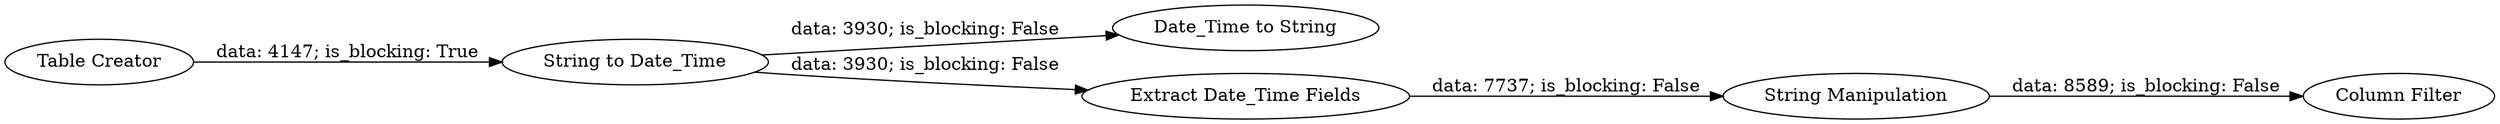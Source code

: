 digraph {
	"-6999391282135604447_6" [label="Date_Time to String"]
	"-6999391282135604447_1" [label="Table Creator"]
	"-6999391282135604447_2" [label="String to Date_Time"]
	"-6999391282135604447_3" [label="Extract Date_Time Fields"]
	"-6999391282135604447_5" [label="Column Filter"]
	"-6999391282135604447_4" [label="String Manipulation"]
	"-6999391282135604447_4" -> "-6999391282135604447_5" [label="data: 8589; is_blocking: False"]
	"-6999391282135604447_2" -> "-6999391282135604447_3" [label="data: 3930; is_blocking: False"]
	"-6999391282135604447_2" -> "-6999391282135604447_6" [label="data: 3930; is_blocking: False"]
	"-6999391282135604447_1" -> "-6999391282135604447_2" [label="data: 4147; is_blocking: True"]
	"-6999391282135604447_3" -> "-6999391282135604447_4" [label="data: 7737; is_blocking: False"]
	rankdir=LR
}
